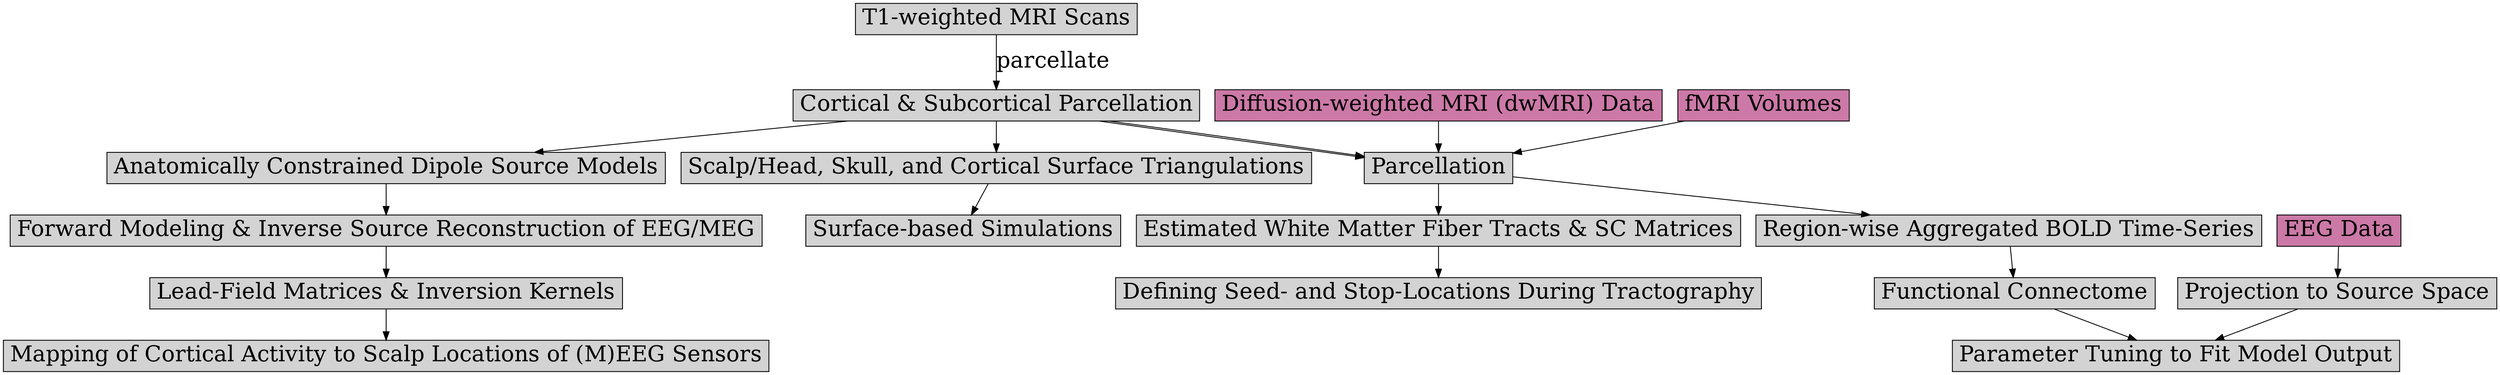 digraph {
    node [shape = box; fontsize = 26; style = filled; imagescale = true;];
    edge [name0 = val0; fontsize = "26";];
    
    T1 [label = "T1-weighted MRI Scans";];
    
    Parc [label = "Cortical & Subcortical Parcellation";];
    
    # EEG
    EEG [label = "EEG Data";fillcolor = "#CC79A7";];
    C [label = "Anatomically Constrained Dipole Source Models";];
    EEGMonitor [label = "Forward Modeling & Inverse Source Reconstruction of EEG/MEG";];
    E [label = "Lead-Field Matrices & Inversion Kernels";];
    F [label = "Mapping of Cortical Activity to Scalp Locations of (M)EEG Sensors";];
    
    // imgnode[image="apple-touch-icon.png", label=""]
    
    # Surface
    G [label = "Scalp/Head, Skull, and Cortical Surface Triangulations";];
    
    H [label = "Surface-based Simulations";];
    
    # SC
    N [label = "Diffusion-weighted MRI (dwMRI) Data";fillcolor = "#CC79A7";];
    P [label = "Estimated White Matter Fiber Tracts & SC Matrices";];
    Q [label = "Defining Seed- and Stop-Locations During Tractography";];
    
    # Functional
    I [label = "fMRI Volumes";fillcolor = "#CC79A7";];
    parcellate [label = "Parcellation";];
    K [label = "Region-wise Aggregated BOLD Time-Series";];
    FC [label = "Functional Connectome";];
    M [label = "Parameter Tuning to Fit Model Output";];
    
    S [label = "Projection to Source Space";];
    
    T1 -> Parc [label = "parcellate";];
    Parc -> C;
    C -> EEGMonitor;
    EEGMonitor -> E;
    E -> F;
    Parc -> G;
    G -> H;
    
    N -> parcellate;
    Parc -> parcellate;
    parcellate -> P;
    P -> Q;
    
    I -> parcellate;
    Parc -> parcellate;
    parcellate -> K;
    K -> FC;
    FC -> M;
    
    EEG -> S;
    S -> M;
}